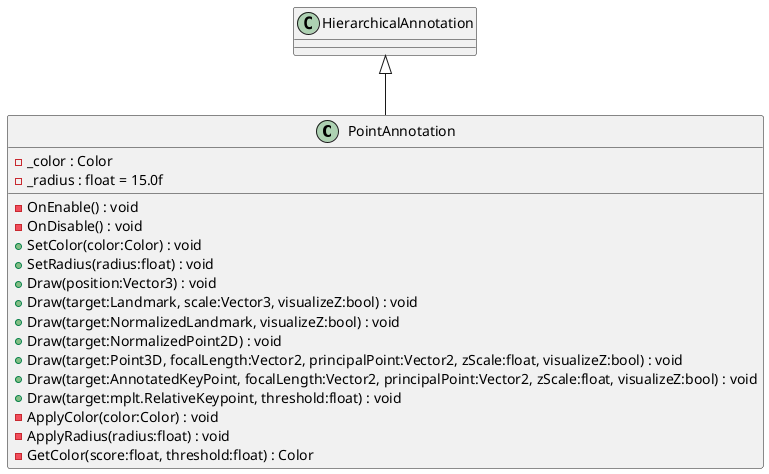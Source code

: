 @startuml
class PointAnnotation {
    - _color : Color
    - _radius : float = 15.0f
    - OnEnable() : void
    - OnDisable() : void
    + SetColor(color:Color) : void
    + SetRadius(radius:float) : void
    + Draw(position:Vector3) : void
    + Draw(target:Landmark, scale:Vector3, visualizeZ:bool) : void
    + Draw(target:NormalizedLandmark, visualizeZ:bool) : void
    + Draw(target:NormalizedPoint2D) : void
    + Draw(target:Point3D, focalLength:Vector2, principalPoint:Vector2, zScale:float, visualizeZ:bool) : void
    + Draw(target:AnnotatedKeyPoint, focalLength:Vector2, principalPoint:Vector2, zScale:float, visualizeZ:bool) : void
    + Draw(target:mplt.RelativeKeypoint, threshold:float) : void
    - ApplyColor(color:Color) : void
    - ApplyRadius(radius:float) : void
    - GetColor(score:float, threshold:float) : Color
}
HierarchicalAnnotation <|-- PointAnnotation
@enduml
